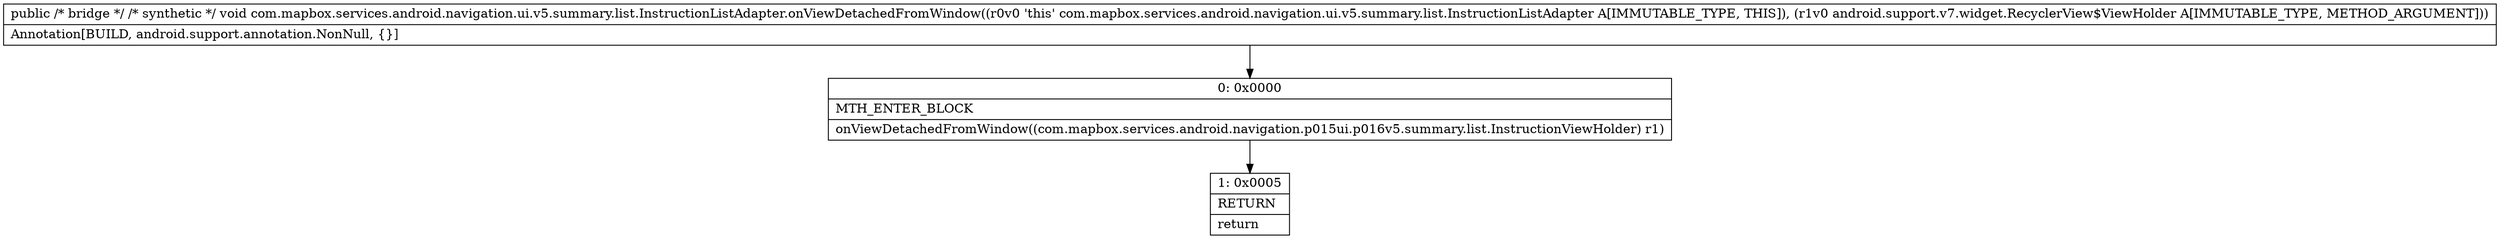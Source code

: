 digraph "CFG forcom.mapbox.services.android.navigation.ui.v5.summary.list.InstructionListAdapter.onViewDetachedFromWindow(Landroid\/support\/v7\/widget\/RecyclerView$ViewHolder;)V" {
Node_0 [shape=record,label="{0\:\ 0x0000|MTH_ENTER_BLOCK\l|onViewDetachedFromWindow((com.mapbox.services.android.navigation.p015ui.p016v5.summary.list.InstructionViewHolder) r1)\l}"];
Node_1 [shape=record,label="{1\:\ 0x0005|RETURN\l|return\l}"];
MethodNode[shape=record,label="{public \/* bridge *\/ \/* synthetic *\/ void com.mapbox.services.android.navigation.ui.v5.summary.list.InstructionListAdapter.onViewDetachedFromWindow((r0v0 'this' com.mapbox.services.android.navigation.ui.v5.summary.list.InstructionListAdapter A[IMMUTABLE_TYPE, THIS]), (r1v0 android.support.v7.widget.RecyclerView$ViewHolder A[IMMUTABLE_TYPE, METHOD_ARGUMENT]))  | Annotation[BUILD, android.support.annotation.NonNull, \{\}]\l}"];
MethodNode -> Node_0;
Node_0 -> Node_1;
}

